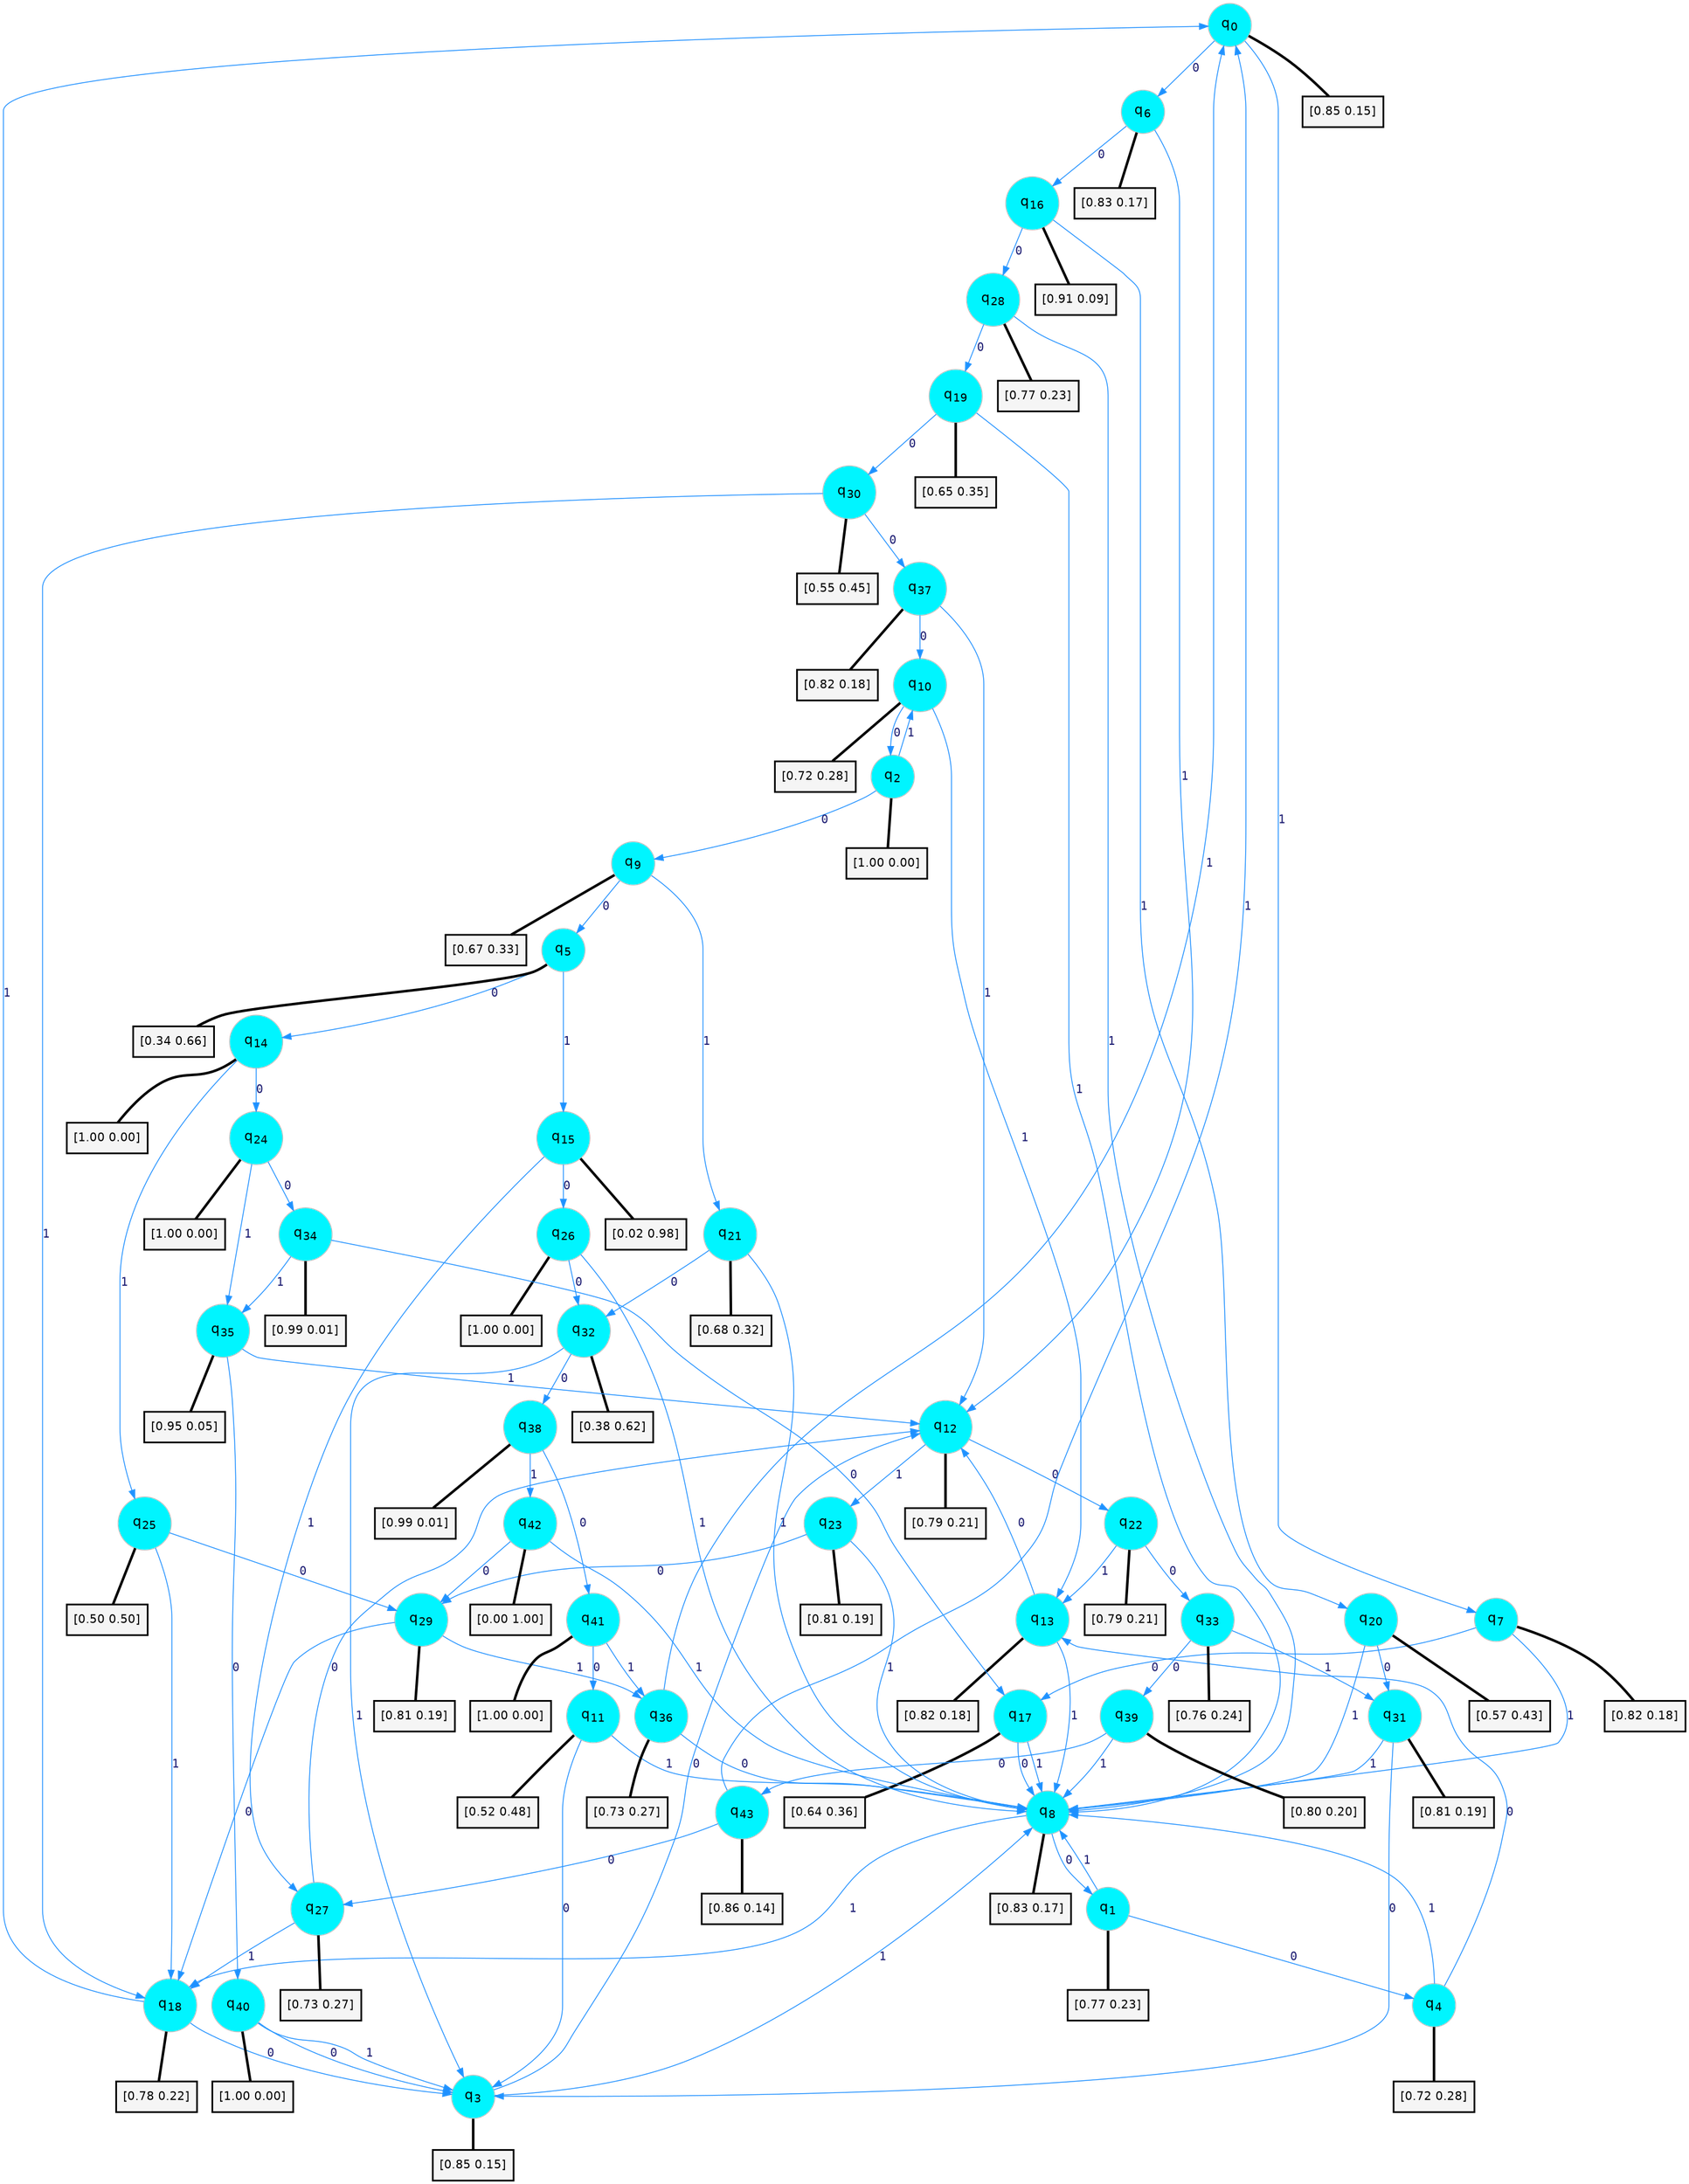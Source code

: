 digraph G {
graph [
bgcolor=transparent, dpi=300, rankdir=TD, size="40,25"];
node [
color=gray, fillcolor=turquoise1, fontcolor=black, fontname=Helvetica, fontsize=16, fontweight=bold, shape=circle, style=filled];
edge [
arrowsize=1, color=dodgerblue1, fontcolor=midnightblue, fontname=courier, fontweight=bold, penwidth=1, style=solid, weight=20];
0[label=<q<SUB>0</SUB>>];
1[label=<q<SUB>1</SUB>>];
2[label=<q<SUB>2</SUB>>];
3[label=<q<SUB>3</SUB>>];
4[label=<q<SUB>4</SUB>>];
5[label=<q<SUB>5</SUB>>];
6[label=<q<SUB>6</SUB>>];
7[label=<q<SUB>7</SUB>>];
8[label=<q<SUB>8</SUB>>];
9[label=<q<SUB>9</SUB>>];
10[label=<q<SUB>10</SUB>>];
11[label=<q<SUB>11</SUB>>];
12[label=<q<SUB>12</SUB>>];
13[label=<q<SUB>13</SUB>>];
14[label=<q<SUB>14</SUB>>];
15[label=<q<SUB>15</SUB>>];
16[label=<q<SUB>16</SUB>>];
17[label=<q<SUB>17</SUB>>];
18[label=<q<SUB>18</SUB>>];
19[label=<q<SUB>19</SUB>>];
20[label=<q<SUB>20</SUB>>];
21[label=<q<SUB>21</SUB>>];
22[label=<q<SUB>22</SUB>>];
23[label=<q<SUB>23</SUB>>];
24[label=<q<SUB>24</SUB>>];
25[label=<q<SUB>25</SUB>>];
26[label=<q<SUB>26</SUB>>];
27[label=<q<SUB>27</SUB>>];
28[label=<q<SUB>28</SUB>>];
29[label=<q<SUB>29</SUB>>];
30[label=<q<SUB>30</SUB>>];
31[label=<q<SUB>31</SUB>>];
32[label=<q<SUB>32</SUB>>];
33[label=<q<SUB>33</SUB>>];
34[label=<q<SUB>34</SUB>>];
35[label=<q<SUB>35</SUB>>];
36[label=<q<SUB>36</SUB>>];
37[label=<q<SUB>37</SUB>>];
38[label=<q<SUB>38</SUB>>];
39[label=<q<SUB>39</SUB>>];
40[label=<q<SUB>40</SUB>>];
41[label=<q<SUB>41</SUB>>];
42[label=<q<SUB>42</SUB>>];
43[label=<q<SUB>43</SUB>>];
44[label="[0.85 0.15]", shape=box,fontcolor=black, fontname=Helvetica, fontsize=14, penwidth=2, fillcolor=whitesmoke,color=black];
45[label="[0.77 0.23]", shape=box,fontcolor=black, fontname=Helvetica, fontsize=14, penwidth=2, fillcolor=whitesmoke,color=black];
46[label="[1.00 0.00]", shape=box,fontcolor=black, fontname=Helvetica, fontsize=14, penwidth=2, fillcolor=whitesmoke,color=black];
47[label="[0.85 0.15]", shape=box,fontcolor=black, fontname=Helvetica, fontsize=14, penwidth=2, fillcolor=whitesmoke,color=black];
48[label="[0.72 0.28]", shape=box,fontcolor=black, fontname=Helvetica, fontsize=14, penwidth=2, fillcolor=whitesmoke,color=black];
49[label="[0.34 0.66]", shape=box,fontcolor=black, fontname=Helvetica, fontsize=14, penwidth=2, fillcolor=whitesmoke,color=black];
50[label="[0.83 0.17]", shape=box,fontcolor=black, fontname=Helvetica, fontsize=14, penwidth=2, fillcolor=whitesmoke,color=black];
51[label="[0.82 0.18]", shape=box,fontcolor=black, fontname=Helvetica, fontsize=14, penwidth=2, fillcolor=whitesmoke,color=black];
52[label="[0.83 0.17]", shape=box,fontcolor=black, fontname=Helvetica, fontsize=14, penwidth=2, fillcolor=whitesmoke,color=black];
53[label="[0.67 0.33]", shape=box,fontcolor=black, fontname=Helvetica, fontsize=14, penwidth=2, fillcolor=whitesmoke,color=black];
54[label="[0.72 0.28]", shape=box,fontcolor=black, fontname=Helvetica, fontsize=14, penwidth=2, fillcolor=whitesmoke,color=black];
55[label="[0.52 0.48]", shape=box,fontcolor=black, fontname=Helvetica, fontsize=14, penwidth=2, fillcolor=whitesmoke,color=black];
56[label="[0.79 0.21]", shape=box,fontcolor=black, fontname=Helvetica, fontsize=14, penwidth=2, fillcolor=whitesmoke,color=black];
57[label="[0.82 0.18]", shape=box,fontcolor=black, fontname=Helvetica, fontsize=14, penwidth=2, fillcolor=whitesmoke,color=black];
58[label="[1.00 0.00]", shape=box,fontcolor=black, fontname=Helvetica, fontsize=14, penwidth=2, fillcolor=whitesmoke,color=black];
59[label="[0.02 0.98]", shape=box,fontcolor=black, fontname=Helvetica, fontsize=14, penwidth=2, fillcolor=whitesmoke,color=black];
60[label="[0.91 0.09]", shape=box,fontcolor=black, fontname=Helvetica, fontsize=14, penwidth=2, fillcolor=whitesmoke,color=black];
61[label="[0.64 0.36]", shape=box,fontcolor=black, fontname=Helvetica, fontsize=14, penwidth=2, fillcolor=whitesmoke,color=black];
62[label="[0.78 0.22]", shape=box,fontcolor=black, fontname=Helvetica, fontsize=14, penwidth=2, fillcolor=whitesmoke,color=black];
63[label="[0.65 0.35]", shape=box,fontcolor=black, fontname=Helvetica, fontsize=14, penwidth=2, fillcolor=whitesmoke,color=black];
64[label="[0.57 0.43]", shape=box,fontcolor=black, fontname=Helvetica, fontsize=14, penwidth=2, fillcolor=whitesmoke,color=black];
65[label="[0.68 0.32]", shape=box,fontcolor=black, fontname=Helvetica, fontsize=14, penwidth=2, fillcolor=whitesmoke,color=black];
66[label="[0.79 0.21]", shape=box,fontcolor=black, fontname=Helvetica, fontsize=14, penwidth=2, fillcolor=whitesmoke,color=black];
67[label="[0.81 0.19]", shape=box,fontcolor=black, fontname=Helvetica, fontsize=14, penwidth=2, fillcolor=whitesmoke,color=black];
68[label="[1.00 0.00]", shape=box,fontcolor=black, fontname=Helvetica, fontsize=14, penwidth=2, fillcolor=whitesmoke,color=black];
69[label="[0.50 0.50]", shape=box,fontcolor=black, fontname=Helvetica, fontsize=14, penwidth=2, fillcolor=whitesmoke,color=black];
70[label="[1.00 0.00]", shape=box,fontcolor=black, fontname=Helvetica, fontsize=14, penwidth=2, fillcolor=whitesmoke,color=black];
71[label="[0.73 0.27]", shape=box,fontcolor=black, fontname=Helvetica, fontsize=14, penwidth=2, fillcolor=whitesmoke,color=black];
72[label="[0.77 0.23]", shape=box,fontcolor=black, fontname=Helvetica, fontsize=14, penwidth=2, fillcolor=whitesmoke,color=black];
73[label="[0.81 0.19]", shape=box,fontcolor=black, fontname=Helvetica, fontsize=14, penwidth=2, fillcolor=whitesmoke,color=black];
74[label="[0.55 0.45]", shape=box,fontcolor=black, fontname=Helvetica, fontsize=14, penwidth=2, fillcolor=whitesmoke,color=black];
75[label="[0.81 0.19]", shape=box,fontcolor=black, fontname=Helvetica, fontsize=14, penwidth=2, fillcolor=whitesmoke,color=black];
76[label="[0.38 0.62]", shape=box,fontcolor=black, fontname=Helvetica, fontsize=14, penwidth=2, fillcolor=whitesmoke,color=black];
77[label="[0.76 0.24]", shape=box,fontcolor=black, fontname=Helvetica, fontsize=14, penwidth=2, fillcolor=whitesmoke,color=black];
78[label="[0.99 0.01]", shape=box,fontcolor=black, fontname=Helvetica, fontsize=14, penwidth=2, fillcolor=whitesmoke,color=black];
79[label="[0.95 0.05]", shape=box,fontcolor=black, fontname=Helvetica, fontsize=14, penwidth=2, fillcolor=whitesmoke,color=black];
80[label="[0.73 0.27]", shape=box,fontcolor=black, fontname=Helvetica, fontsize=14, penwidth=2, fillcolor=whitesmoke,color=black];
81[label="[0.82 0.18]", shape=box,fontcolor=black, fontname=Helvetica, fontsize=14, penwidth=2, fillcolor=whitesmoke,color=black];
82[label="[0.99 0.01]", shape=box,fontcolor=black, fontname=Helvetica, fontsize=14, penwidth=2, fillcolor=whitesmoke,color=black];
83[label="[0.80 0.20]", shape=box,fontcolor=black, fontname=Helvetica, fontsize=14, penwidth=2, fillcolor=whitesmoke,color=black];
84[label="[1.00 0.00]", shape=box,fontcolor=black, fontname=Helvetica, fontsize=14, penwidth=2, fillcolor=whitesmoke,color=black];
85[label="[1.00 0.00]", shape=box,fontcolor=black, fontname=Helvetica, fontsize=14, penwidth=2, fillcolor=whitesmoke,color=black];
86[label="[0.00 1.00]", shape=box,fontcolor=black, fontname=Helvetica, fontsize=14, penwidth=2, fillcolor=whitesmoke,color=black];
87[label="[0.86 0.14]", shape=box,fontcolor=black, fontname=Helvetica, fontsize=14, penwidth=2, fillcolor=whitesmoke,color=black];
0->6 [label=0];
0->7 [label=1];
0->44 [arrowhead=none, penwidth=3,color=black];
1->4 [label=0];
1->8 [label=1];
1->45 [arrowhead=none, penwidth=3,color=black];
2->9 [label=0];
2->10 [label=1];
2->46 [arrowhead=none, penwidth=3,color=black];
3->12 [label=0];
3->8 [label=1];
3->47 [arrowhead=none, penwidth=3,color=black];
4->13 [label=0];
4->8 [label=1];
4->48 [arrowhead=none, penwidth=3,color=black];
5->14 [label=0];
5->15 [label=1];
5->49 [arrowhead=none, penwidth=3,color=black];
6->16 [label=0];
6->12 [label=1];
6->50 [arrowhead=none, penwidth=3,color=black];
7->17 [label=0];
7->8 [label=1];
7->51 [arrowhead=none, penwidth=3,color=black];
8->1 [label=0];
8->18 [label=1];
8->52 [arrowhead=none, penwidth=3,color=black];
9->5 [label=0];
9->21 [label=1];
9->53 [arrowhead=none, penwidth=3,color=black];
10->2 [label=0];
10->13 [label=1];
10->54 [arrowhead=none, penwidth=3,color=black];
11->3 [label=0];
11->8 [label=1];
11->55 [arrowhead=none, penwidth=3,color=black];
12->22 [label=0];
12->23 [label=1];
12->56 [arrowhead=none, penwidth=3,color=black];
13->12 [label=0];
13->8 [label=1];
13->57 [arrowhead=none, penwidth=3,color=black];
14->24 [label=0];
14->25 [label=1];
14->58 [arrowhead=none, penwidth=3,color=black];
15->26 [label=0];
15->27 [label=1];
15->59 [arrowhead=none, penwidth=3,color=black];
16->28 [label=0];
16->20 [label=1];
16->60 [arrowhead=none, penwidth=3,color=black];
17->8 [label=0];
17->8 [label=1];
17->61 [arrowhead=none, penwidth=3,color=black];
18->3 [label=0];
18->0 [label=1];
18->62 [arrowhead=none, penwidth=3,color=black];
19->30 [label=0];
19->8 [label=1];
19->63 [arrowhead=none, penwidth=3,color=black];
20->31 [label=0];
20->8 [label=1];
20->64 [arrowhead=none, penwidth=3,color=black];
21->32 [label=0];
21->8 [label=1];
21->65 [arrowhead=none, penwidth=3,color=black];
22->33 [label=0];
22->13 [label=1];
22->66 [arrowhead=none, penwidth=3,color=black];
23->29 [label=0];
23->8 [label=1];
23->67 [arrowhead=none, penwidth=3,color=black];
24->34 [label=0];
24->35 [label=1];
24->68 [arrowhead=none, penwidth=3,color=black];
25->29 [label=0];
25->18 [label=1];
25->69 [arrowhead=none, penwidth=3,color=black];
26->32 [label=0];
26->8 [label=1];
26->70 [arrowhead=none, penwidth=3,color=black];
27->12 [label=0];
27->18 [label=1];
27->71 [arrowhead=none, penwidth=3,color=black];
28->19 [label=0];
28->8 [label=1];
28->72 [arrowhead=none, penwidth=3,color=black];
29->18 [label=0];
29->36 [label=1];
29->73 [arrowhead=none, penwidth=3,color=black];
30->37 [label=0];
30->18 [label=1];
30->74 [arrowhead=none, penwidth=3,color=black];
31->3 [label=0];
31->8 [label=1];
31->75 [arrowhead=none, penwidth=3,color=black];
32->38 [label=0];
32->3 [label=1];
32->76 [arrowhead=none, penwidth=3,color=black];
33->39 [label=0];
33->31 [label=1];
33->77 [arrowhead=none, penwidth=3,color=black];
34->17 [label=0];
34->35 [label=1];
34->78 [arrowhead=none, penwidth=3,color=black];
35->40 [label=0];
35->12 [label=1];
35->79 [arrowhead=none, penwidth=3,color=black];
36->8 [label=0];
36->0 [label=1];
36->80 [arrowhead=none, penwidth=3,color=black];
37->10 [label=0];
37->12 [label=1];
37->81 [arrowhead=none, penwidth=3,color=black];
38->41 [label=0];
38->42 [label=1];
38->82 [arrowhead=none, penwidth=3,color=black];
39->43 [label=0];
39->8 [label=1];
39->83 [arrowhead=none, penwidth=3,color=black];
40->3 [label=0];
40->3 [label=1];
40->84 [arrowhead=none, penwidth=3,color=black];
41->11 [label=0];
41->36 [label=1];
41->85 [arrowhead=none, penwidth=3,color=black];
42->29 [label=0];
42->8 [label=1];
42->86 [arrowhead=none, penwidth=3,color=black];
43->27 [label=0];
43->0 [label=1];
43->87 [arrowhead=none, penwidth=3,color=black];
}
